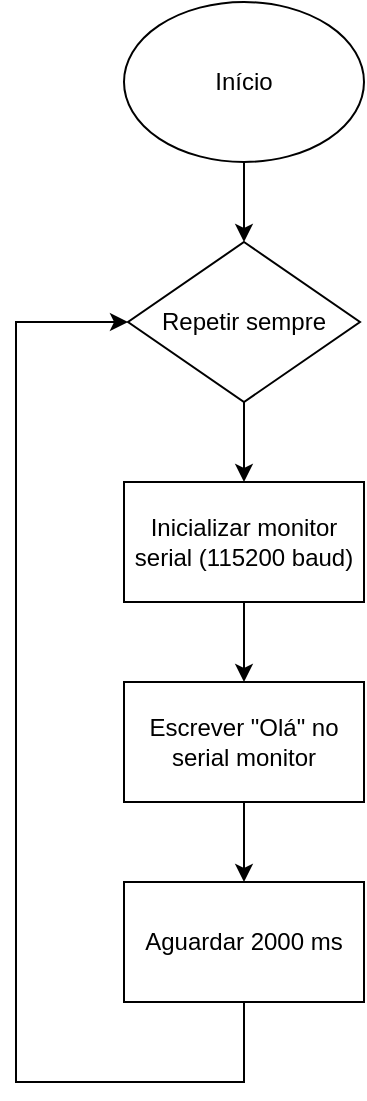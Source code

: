 <mxfile version="28.2.5">
  <diagram name="Página-1" id="i3KY8MhGgAlK3jDC1Spx">
    <mxGraphModel dx="284" dy="407" grid="1" gridSize="10" guides="1" tooltips="1" connect="1" arrows="1" fold="1" page="1" pageScale="1" pageWidth="827" pageHeight="1169" math="0" shadow="0">
      <root>
        <mxCell id="0" />
        <mxCell id="1" parent="0" />
        <mxCell id="9I9kNzGxl10Iy9DEwJE5-10" style="edgeStyle=orthogonalEdgeStyle;rounded=0;orthogonalLoop=1;jettySize=auto;html=1;entryX=0.5;entryY=0;entryDx=0;entryDy=0;" edge="1" parent="1" source="9I9kNzGxl10Iy9DEwJE5-1" target="9I9kNzGxl10Iy9DEwJE5-9">
          <mxGeometry relative="1" as="geometry" />
        </mxCell>
        <mxCell id="9I9kNzGxl10Iy9DEwJE5-1" value="Início" style="ellipse;whiteSpace=wrap;html=1;" vertex="1" parent="1">
          <mxGeometry x="354" y="40" width="120" height="80" as="geometry" />
        </mxCell>
        <mxCell id="9I9kNzGxl10Iy9DEwJE5-6" style="edgeStyle=orthogonalEdgeStyle;rounded=0;orthogonalLoop=1;jettySize=auto;html=1;entryX=0.5;entryY=0;entryDx=0;entryDy=0;" edge="1" parent="1" source="9I9kNzGxl10Iy9DEwJE5-2" target="9I9kNzGxl10Iy9DEwJE5-5">
          <mxGeometry relative="1" as="geometry" />
        </mxCell>
        <mxCell id="9I9kNzGxl10Iy9DEwJE5-2" value="Inicializar monitor serial (115200 baud)" style="rounded=0;whiteSpace=wrap;html=1;" vertex="1" parent="1">
          <mxGeometry x="354" y="280" width="120" height="60" as="geometry" />
        </mxCell>
        <mxCell id="9I9kNzGxl10Iy9DEwJE5-8" style="edgeStyle=orthogonalEdgeStyle;rounded=0;orthogonalLoop=1;jettySize=auto;html=1;entryX=0.5;entryY=0;entryDx=0;entryDy=0;" edge="1" parent="1" source="9I9kNzGxl10Iy9DEwJE5-5" target="9I9kNzGxl10Iy9DEwJE5-7">
          <mxGeometry relative="1" as="geometry" />
        </mxCell>
        <mxCell id="9I9kNzGxl10Iy9DEwJE5-5" value="Escrever &quot;Olá&quot; no serial monitor" style="rounded=0;whiteSpace=wrap;html=1;" vertex="1" parent="1">
          <mxGeometry x="354" y="380" width="120" height="60" as="geometry" />
        </mxCell>
        <mxCell id="9I9kNzGxl10Iy9DEwJE5-12" style="edgeStyle=orthogonalEdgeStyle;rounded=0;orthogonalLoop=1;jettySize=auto;html=1;entryX=0;entryY=0.5;entryDx=0;entryDy=0;" edge="1" parent="1" source="9I9kNzGxl10Iy9DEwJE5-7" target="9I9kNzGxl10Iy9DEwJE5-9">
          <mxGeometry relative="1" as="geometry">
            <Array as="points">
              <mxPoint x="414" y="580" />
              <mxPoint x="300" y="580" />
              <mxPoint x="300" y="200" />
            </Array>
          </mxGeometry>
        </mxCell>
        <mxCell id="9I9kNzGxl10Iy9DEwJE5-7" value="Aguardar 2000 ms" style="rounded=0;whiteSpace=wrap;html=1;" vertex="1" parent="1">
          <mxGeometry x="354" y="480" width="120" height="60" as="geometry" />
        </mxCell>
        <mxCell id="9I9kNzGxl10Iy9DEwJE5-11" style="edgeStyle=orthogonalEdgeStyle;rounded=0;orthogonalLoop=1;jettySize=auto;html=1;entryX=0.5;entryY=0;entryDx=0;entryDy=0;" edge="1" parent="1" source="9I9kNzGxl10Iy9DEwJE5-9" target="9I9kNzGxl10Iy9DEwJE5-2">
          <mxGeometry relative="1" as="geometry" />
        </mxCell>
        <mxCell id="9I9kNzGxl10Iy9DEwJE5-9" value="Repetir sempre" style="rhombus;whiteSpace=wrap;html=1;" vertex="1" parent="1">
          <mxGeometry x="356" y="160" width="116" height="80" as="geometry" />
        </mxCell>
      </root>
    </mxGraphModel>
  </diagram>
</mxfile>
